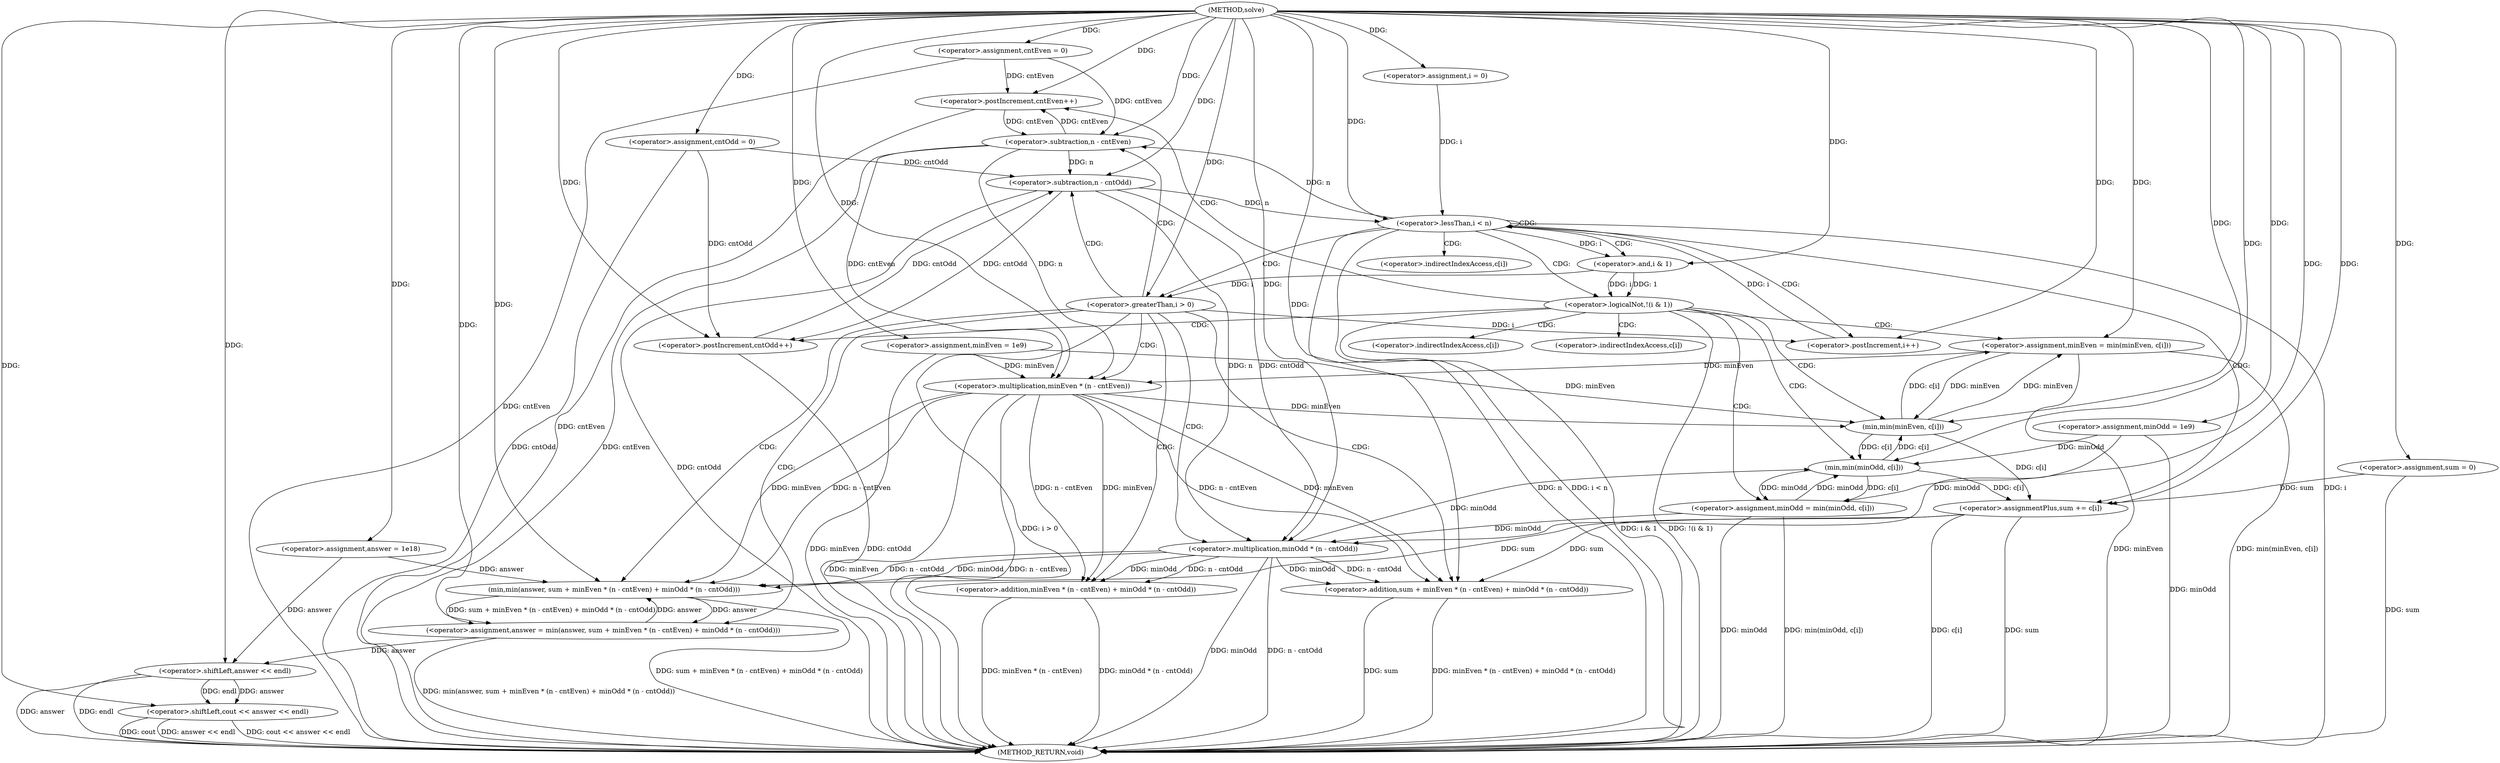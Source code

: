 digraph "solve" {  
"1000123" [label = "(METHOD,solve)" ]
"1000218" [label = "(METHOD_RETURN,void)" ]
"1000126" [label = "(<operator>.assignment,cntEven = 0)" ]
"1000130" [label = "(<operator>.assignment,cntOdd = 0)" ]
"1000134" [label = "(<operator>.assignment,minEven = 1e9)" ]
"1000138" [label = "(<operator>.assignment,minOdd = 1e9)" ]
"1000142" [label = "(<operator>.assignment,sum = 0)" ]
"1000146" [label = "(<operator>.assignment,answer = 1e18)" ]
"1000213" [label = "(<operator>.shiftLeft,cout << answer << endl)" ]
"1000151" [label = "(<operator>.assignment,i = 0)" ]
"1000154" [label = "(<operator>.lessThan,i < n)" ]
"1000157" [label = "(<operator>.postIncrement,i++)" ]
"1000186" [label = "(<operator>.assignmentPlus,sum += c[i])" ]
"1000215" [label = "(<operator>.shiftLeft,answer << endl)" ]
"1000161" [label = "(<operator>.logicalNot,!(i & 1))" ]
"1000192" [label = "(<operator>.greaterThan,i > 0)" ]
"1000166" [label = "(<operator>.postIncrement,cntEven++)" ]
"1000168" [label = "(<operator>.assignment,minEven = min(minEven, c[i]))" ]
"1000196" [label = "(<operator>.assignment,answer = min(answer, sum + minEven * (n - cntEven) + minOdd * (n - cntOdd)))" ]
"1000162" [label = "(<operator>.and,i & 1)" ]
"1000177" [label = "(<operator>.postIncrement,cntOdd++)" ]
"1000179" [label = "(<operator>.assignment,minOdd = min(minOdd, c[i]))" ]
"1000170" [label = "(min,min(minEven, c[i]))" ]
"1000198" [label = "(min,min(answer, sum + minEven * (n - cntEven) + minOdd * (n - cntOdd)))" ]
"1000181" [label = "(min,min(minOdd, c[i]))" ]
"1000200" [label = "(<operator>.addition,sum + minEven * (n - cntEven) + minOdd * (n - cntOdd))" ]
"1000202" [label = "(<operator>.addition,minEven * (n - cntEven) + minOdd * (n - cntOdd))" ]
"1000203" [label = "(<operator>.multiplication,minEven * (n - cntEven))" ]
"1000208" [label = "(<operator>.multiplication,minOdd * (n - cntOdd))" ]
"1000205" [label = "(<operator>.subtraction,n - cntEven)" ]
"1000210" [label = "(<operator>.subtraction,n - cntOdd)" ]
"1000188" [label = "(<operator>.indirectIndexAccess,c[i])" ]
"1000172" [label = "(<operator>.indirectIndexAccess,c[i])" ]
"1000183" [label = "(<operator>.indirectIndexAccess,c[i])" ]
  "1000126" -> "1000218"  [ label = "DDG: cntEven"] 
  "1000130" -> "1000218"  [ label = "DDG: cntOdd"] 
  "1000134" -> "1000218"  [ label = "DDG: minEven"] 
  "1000138" -> "1000218"  [ label = "DDG: minOdd"] 
  "1000142" -> "1000218"  [ label = "DDG: sum"] 
  "1000154" -> "1000218"  [ label = "DDG: i"] 
  "1000154" -> "1000218"  [ label = "DDG: n"] 
  "1000154" -> "1000218"  [ label = "DDG: i < n"] 
  "1000215" -> "1000218"  [ label = "DDG: answer"] 
  "1000213" -> "1000218"  [ label = "DDG: answer << endl"] 
  "1000213" -> "1000218"  [ label = "DDG: cout << answer << endl"] 
  "1000161" -> "1000218"  [ label = "DDG: i & 1"] 
  "1000161" -> "1000218"  [ label = "DDG: !(i & 1)"] 
  "1000177" -> "1000218"  [ label = "DDG: cntOdd"] 
  "1000179" -> "1000218"  [ label = "DDG: minOdd"] 
  "1000179" -> "1000218"  [ label = "DDG: min(minOdd, c[i])"] 
  "1000166" -> "1000218"  [ label = "DDG: cntEven"] 
  "1000168" -> "1000218"  [ label = "DDG: minEven"] 
  "1000168" -> "1000218"  [ label = "DDG: min(minEven, c[i])"] 
  "1000186" -> "1000218"  [ label = "DDG: sum"] 
  "1000186" -> "1000218"  [ label = "DDG: c[i]"] 
  "1000192" -> "1000218"  [ label = "DDG: i > 0"] 
  "1000200" -> "1000218"  [ label = "DDG: sum"] 
  "1000203" -> "1000218"  [ label = "DDG: minEven"] 
  "1000205" -> "1000218"  [ label = "DDG: cntEven"] 
  "1000203" -> "1000218"  [ label = "DDG: n - cntEven"] 
  "1000202" -> "1000218"  [ label = "DDG: minEven * (n - cntEven)"] 
  "1000208" -> "1000218"  [ label = "DDG: minOdd"] 
  "1000210" -> "1000218"  [ label = "DDG: cntOdd"] 
  "1000208" -> "1000218"  [ label = "DDG: n - cntOdd"] 
  "1000202" -> "1000218"  [ label = "DDG: minOdd * (n - cntOdd)"] 
  "1000200" -> "1000218"  [ label = "DDG: minEven * (n - cntEven) + minOdd * (n - cntOdd)"] 
  "1000198" -> "1000218"  [ label = "DDG: sum + minEven * (n - cntEven) + minOdd * (n - cntOdd)"] 
  "1000196" -> "1000218"  [ label = "DDG: min(answer, sum + minEven * (n - cntEven) + minOdd * (n - cntOdd))"] 
  "1000213" -> "1000218"  [ label = "DDG: cout"] 
  "1000215" -> "1000218"  [ label = "DDG: endl"] 
  "1000123" -> "1000126"  [ label = "DDG: "] 
  "1000123" -> "1000130"  [ label = "DDG: "] 
  "1000123" -> "1000134"  [ label = "DDG: "] 
  "1000123" -> "1000138"  [ label = "DDG: "] 
  "1000123" -> "1000142"  [ label = "DDG: "] 
  "1000123" -> "1000146"  [ label = "DDG: "] 
  "1000123" -> "1000151"  [ label = "DDG: "] 
  "1000123" -> "1000213"  [ label = "DDG: "] 
  "1000215" -> "1000213"  [ label = "DDG: answer"] 
  "1000215" -> "1000213"  [ label = "DDG: endl"] 
  "1000151" -> "1000154"  [ label = "DDG: i"] 
  "1000157" -> "1000154"  [ label = "DDG: i"] 
  "1000123" -> "1000154"  [ label = "DDG: "] 
  "1000210" -> "1000154"  [ label = "DDG: n"] 
  "1000192" -> "1000157"  [ label = "DDG: i"] 
  "1000123" -> "1000157"  [ label = "DDG: "] 
  "1000181" -> "1000186"  [ label = "DDG: c[i]"] 
  "1000170" -> "1000186"  [ label = "DDG: c[i]"] 
  "1000146" -> "1000215"  [ label = "DDG: answer"] 
  "1000196" -> "1000215"  [ label = "DDG: answer"] 
  "1000123" -> "1000215"  [ label = "DDG: "] 
  "1000142" -> "1000186"  [ label = "DDG: sum"] 
  "1000123" -> "1000186"  [ label = "DDG: "] 
  "1000162" -> "1000161"  [ label = "DDG: i"] 
  "1000162" -> "1000161"  [ label = "DDG: 1"] 
  "1000170" -> "1000168"  [ label = "DDG: minEven"] 
  "1000170" -> "1000168"  [ label = "DDG: c[i]"] 
  "1000162" -> "1000192"  [ label = "DDG: i"] 
  "1000123" -> "1000192"  [ label = "DDG: "] 
  "1000198" -> "1000196"  [ label = "DDG: sum + minEven * (n - cntEven) + minOdd * (n - cntOdd)"] 
  "1000198" -> "1000196"  [ label = "DDG: answer"] 
  "1000154" -> "1000162"  [ label = "DDG: i"] 
  "1000123" -> "1000162"  [ label = "DDG: "] 
  "1000126" -> "1000166"  [ label = "DDG: cntEven"] 
  "1000205" -> "1000166"  [ label = "DDG: cntEven"] 
  "1000123" -> "1000166"  [ label = "DDG: "] 
  "1000123" -> "1000168"  [ label = "DDG: "] 
  "1000181" -> "1000179"  [ label = "DDG: minOdd"] 
  "1000181" -> "1000179"  [ label = "DDG: c[i]"] 
  "1000123" -> "1000196"  [ label = "DDG: "] 
  "1000134" -> "1000170"  [ label = "DDG: minEven"] 
  "1000168" -> "1000170"  [ label = "DDG: minEven"] 
  "1000203" -> "1000170"  [ label = "DDG: minEven"] 
  "1000123" -> "1000170"  [ label = "DDG: "] 
  "1000181" -> "1000170"  [ label = "DDG: c[i]"] 
  "1000130" -> "1000177"  [ label = "DDG: cntOdd"] 
  "1000210" -> "1000177"  [ label = "DDG: cntOdd"] 
  "1000123" -> "1000177"  [ label = "DDG: "] 
  "1000123" -> "1000179"  [ label = "DDG: "] 
  "1000146" -> "1000198"  [ label = "DDG: answer"] 
  "1000196" -> "1000198"  [ label = "DDG: answer"] 
  "1000123" -> "1000198"  [ label = "DDG: "] 
  "1000186" -> "1000198"  [ label = "DDG: sum"] 
  "1000208" -> "1000198"  [ label = "DDG: minOdd"] 
  "1000208" -> "1000198"  [ label = "DDG: n - cntOdd"] 
  "1000203" -> "1000198"  [ label = "DDG: n - cntEven"] 
  "1000203" -> "1000198"  [ label = "DDG: minEven"] 
  "1000138" -> "1000181"  [ label = "DDG: minOdd"] 
  "1000179" -> "1000181"  [ label = "DDG: minOdd"] 
  "1000208" -> "1000181"  [ label = "DDG: minOdd"] 
  "1000123" -> "1000181"  [ label = "DDG: "] 
  "1000170" -> "1000181"  [ label = "DDG: c[i]"] 
  "1000186" -> "1000200"  [ label = "DDG: sum"] 
  "1000123" -> "1000200"  [ label = "DDG: "] 
  "1000208" -> "1000200"  [ label = "DDG: minOdd"] 
  "1000208" -> "1000200"  [ label = "DDG: n - cntOdd"] 
  "1000203" -> "1000200"  [ label = "DDG: n - cntEven"] 
  "1000203" -> "1000200"  [ label = "DDG: minEven"] 
  "1000203" -> "1000202"  [ label = "DDG: n - cntEven"] 
  "1000203" -> "1000202"  [ label = "DDG: minEven"] 
  "1000208" -> "1000202"  [ label = "DDG: minOdd"] 
  "1000208" -> "1000202"  [ label = "DDG: n - cntOdd"] 
  "1000134" -> "1000203"  [ label = "DDG: minEven"] 
  "1000168" -> "1000203"  [ label = "DDG: minEven"] 
  "1000123" -> "1000203"  [ label = "DDG: "] 
  "1000205" -> "1000203"  [ label = "DDG: cntEven"] 
  "1000205" -> "1000203"  [ label = "DDG: n"] 
  "1000138" -> "1000208"  [ label = "DDG: minOdd"] 
  "1000179" -> "1000208"  [ label = "DDG: minOdd"] 
  "1000123" -> "1000208"  [ label = "DDG: "] 
  "1000210" -> "1000208"  [ label = "DDG: cntOdd"] 
  "1000210" -> "1000208"  [ label = "DDG: n"] 
  "1000154" -> "1000205"  [ label = "DDG: n"] 
  "1000123" -> "1000205"  [ label = "DDG: "] 
  "1000126" -> "1000205"  [ label = "DDG: cntEven"] 
  "1000166" -> "1000205"  [ label = "DDG: cntEven"] 
  "1000205" -> "1000210"  [ label = "DDG: n"] 
  "1000123" -> "1000210"  [ label = "DDG: "] 
  "1000130" -> "1000210"  [ label = "DDG: cntOdd"] 
  "1000177" -> "1000210"  [ label = "DDG: cntOdd"] 
  "1000154" -> "1000161"  [ label = "CDG: "] 
  "1000154" -> "1000186"  [ label = "CDG: "] 
  "1000154" -> "1000157"  [ label = "CDG: "] 
  "1000154" -> "1000188"  [ label = "CDG: "] 
  "1000154" -> "1000154"  [ label = "CDG: "] 
  "1000154" -> "1000192"  [ label = "CDG: "] 
  "1000154" -> "1000162"  [ label = "CDG: "] 
  "1000161" -> "1000166"  [ label = "CDG: "] 
  "1000161" -> "1000183"  [ label = "CDG: "] 
  "1000161" -> "1000172"  [ label = "CDG: "] 
  "1000161" -> "1000168"  [ label = "CDG: "] 
  "1000161" -> "1000170"  [ label = "CDG: "] 
  "1000161" -> "1000179"  [ label = "CDG: "] 
  "1000161" -> "1000177"  [ label = "CDG: "] 
  "1000161" -> "1000181"  [ label = "CDG: "] 
  "1000192" -> "1000200"  [ label = "CDG: "] 
  "1000192" -> "1000208"  [ label = "CDG: "] 
  "1000192" -> "1000196"  [ label = "CDG: "] 
  "1000192" -> "1000210"  [ label = "CDG: "] 
  "1000192" -> "1000203"  [ label = "CDG: "] 
  "1000192" -> "1000205"  [ label = "CDG: "] 
  "1000192" -> "1000202"  [ label = "CDG: "] 
  "1000192" -> "1000198"  [ label = "CDG: "] 
}
